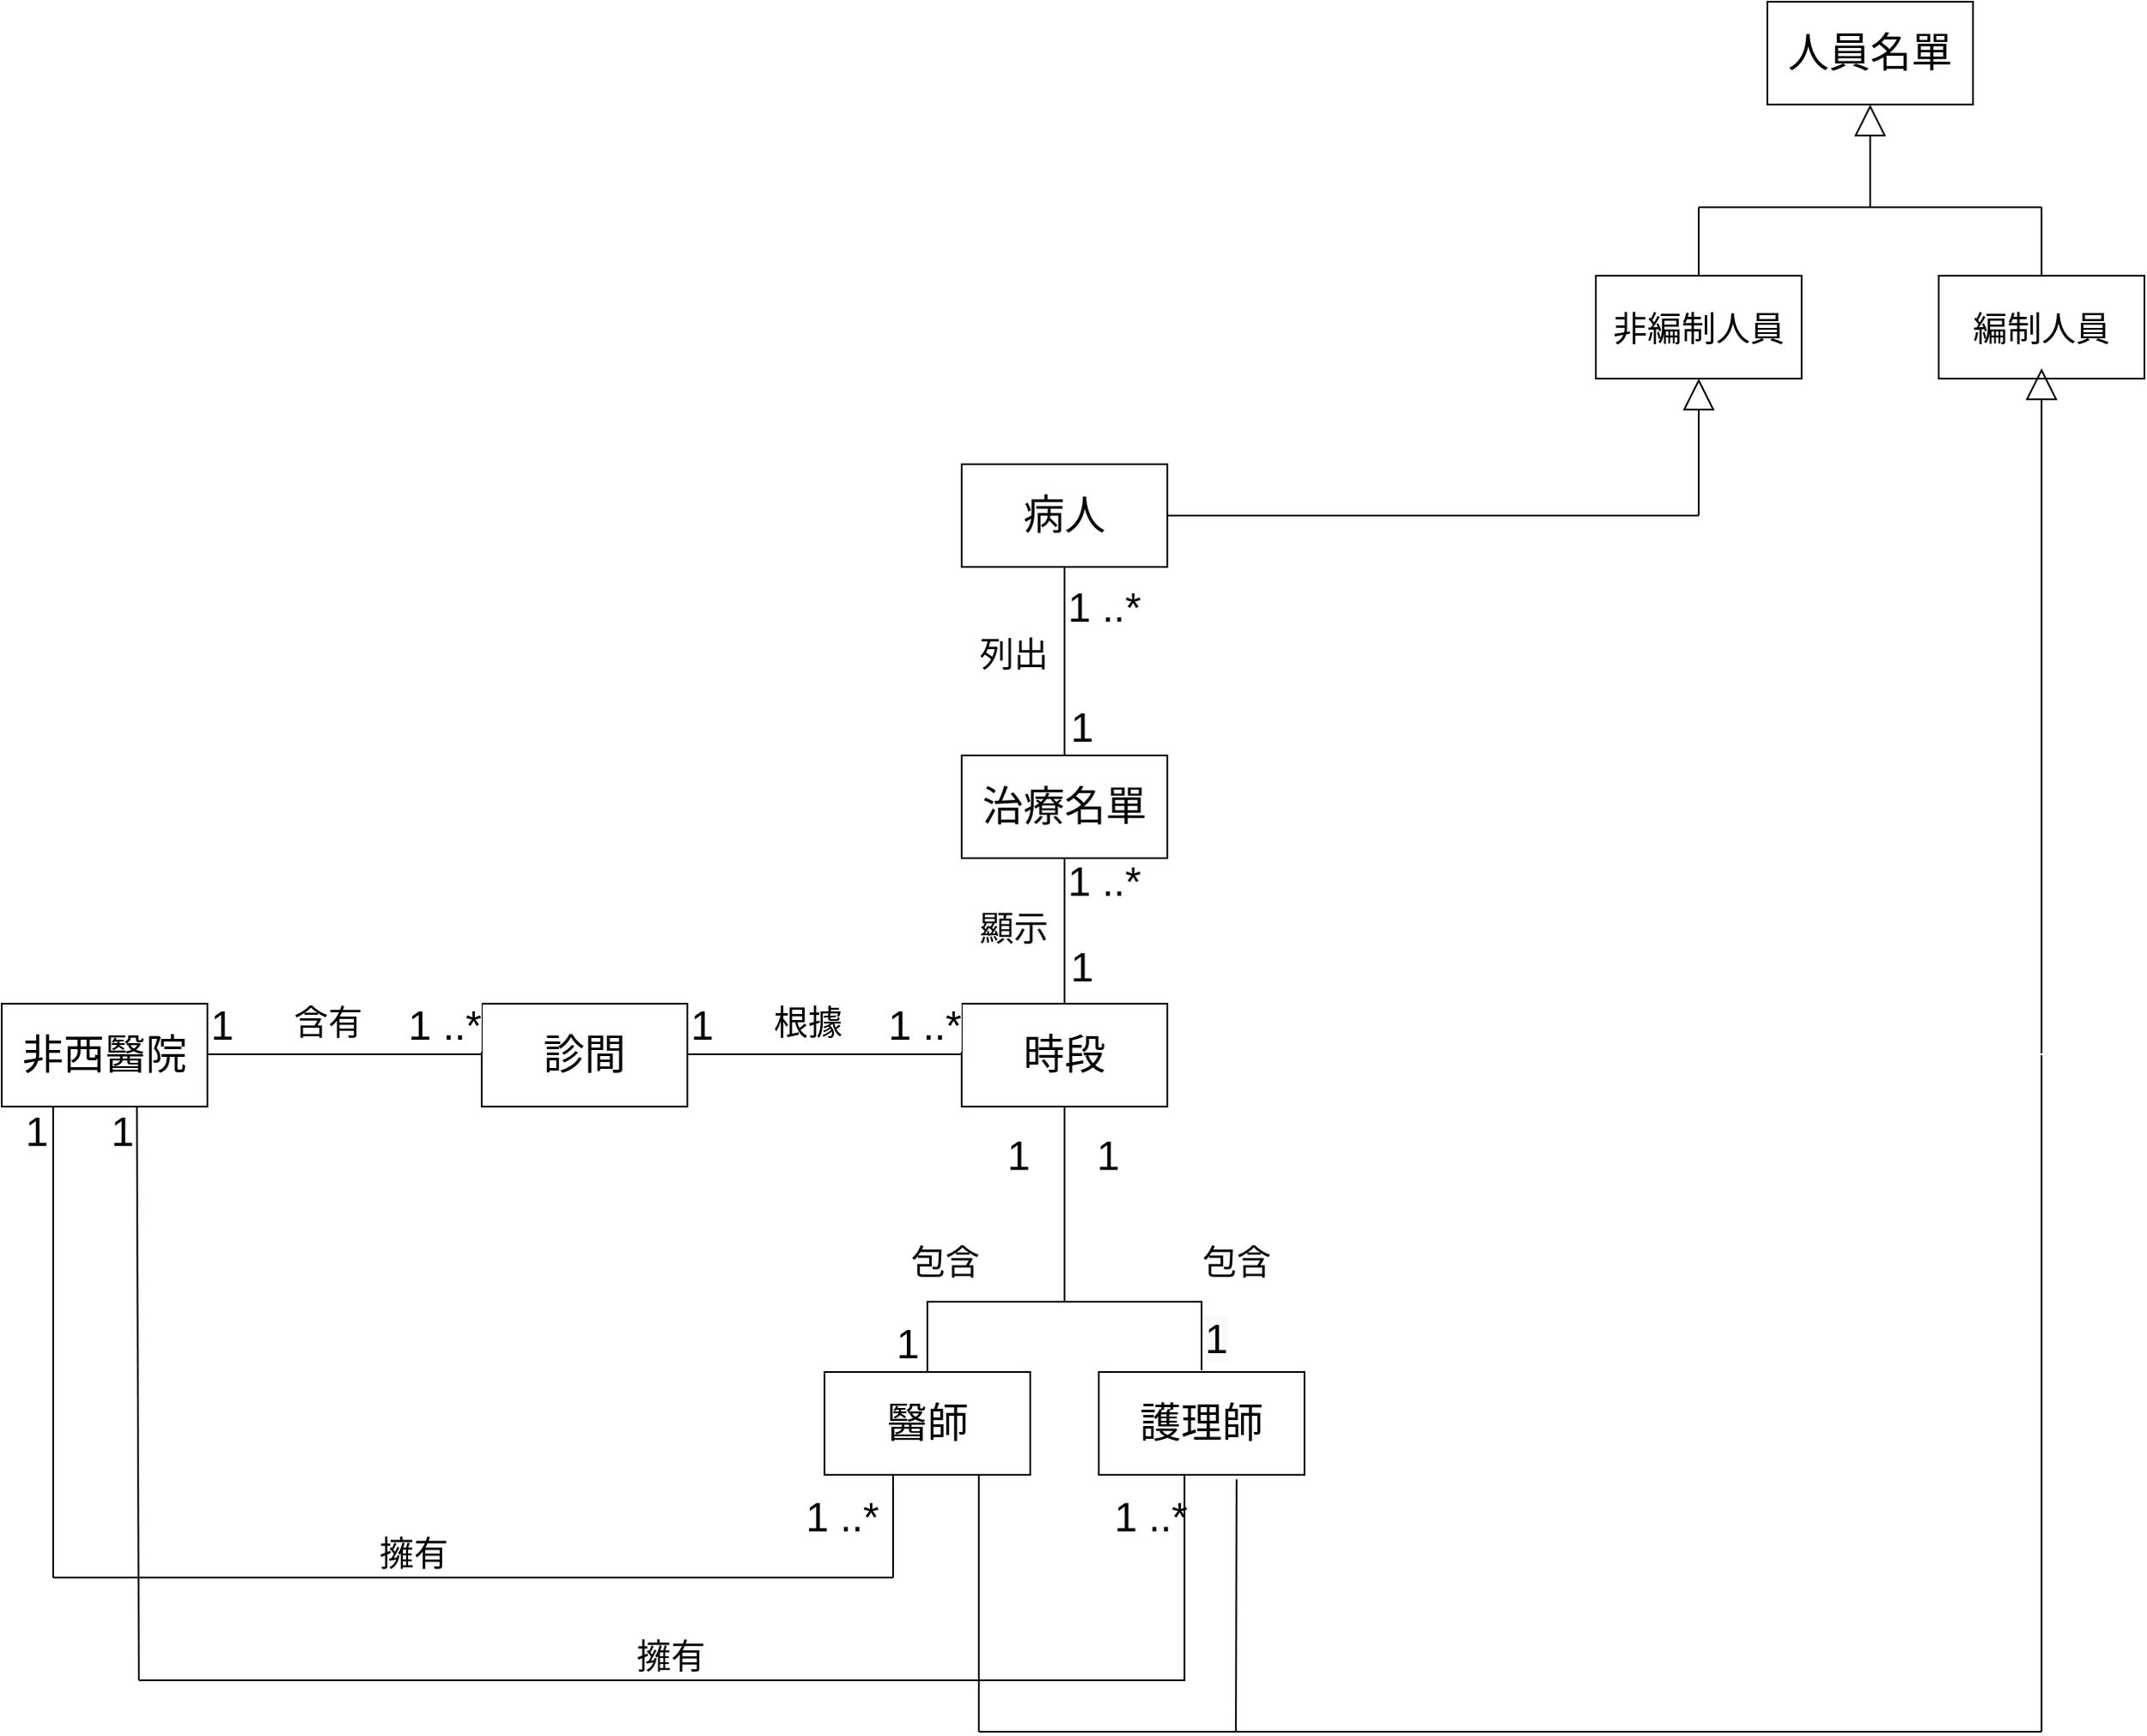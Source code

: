 <mxfile version="17.1.3" type="device"><diagram id="oKyxzHDayaN0CAhAsXDF" name="非西醫院領域模型"><mxGraphModel dx="1038" dy="2909" grid="1" gridSize="10" guides="1" tooltips="1" connect="1" arrows="1" fold="1" page="1" pageScale="1" pageWidth="827" pageHeight="1169" math="0" shadow="0"><root><mxCell id="0"/><mxCell id="1" parent="0"/><mxCell id="TfGF1paP6LEiFszKIr8o-1" value="非西醫院" style="rounded=0;whiteSpace=wrap;html=1;fontSize=24;" parent="1" vertex="1"><mxGeometry y="-675" width="120" height="60" as="geometry"/></mxCell><mxCell id="TfGF1paP6LEiFszKIr8o-2" value="診間" style="rounded=0;whiteSpace=wrap;html=1;fontSize=24;" parent="1" vertex="1"><mxGeometry x="280" y="-675" width="120" height="60" as="geometry"/></mxCell><mxCell id="TfGF1paP6LEiFszKIr8o-3" value="時段" style="rounded=0;whiteSpace=wrap;html=1;fontSize=24;" parent="1" vertex="1"><mxGeometry x="560" y="-675" width="120" height="60" as="geometry"/></mxCell><mxCell id="TfGF1paP6LEiFszKIr8o-4" value="醫師" style="rounded=0;whiteSpace=wrap;html=1;fontSize=24;" parent="1" vertex="1"><mxGeometry x="480" y="-460" width="120" height="60" as="geometry"/></mxCell><mxCell id="TfGF1paP6LEiFszKIr8o-5" value="" style="endArrow=none;html=1;edgeStyle=orthogonalEdgeStyle;rounded=0;fontSize=24;" parent="1" edge="1"><mxGeometry relative="1" as="geometry"><mxPoint x="120" y="-645.5" as="sourcePoint"/><mxPoint x="280" y="-645.5" as="targetPoint"/></mxGeometry></mxCell><mxCell id="TfGF1paP6LEiFszKIr8o-6" value="1" style="edgeLabel;resizable=0;html=1;align=left;verticalAlign=bottom;fontSize=24;" parent="TfGF1paP6LEiFszKIr8o-5" connectable="0" vertex="1"><mxGeometry x="-1" relative="1" as="geometry"><mxPoint as="offset"/></mxGeometry></mxCell><mxCell id="TfGF1paP6LEiFszKIr8o-7" value="1 ..*" style="edgeLabel;resizable=0;html=1;align=right;verticalAlign=bottom;fontSize=24;" parent="TfGF1paP6LEiFszKIr8o-5" connectable="0" vertex="1"><mxGeometry x="1" relative="1" as="geometry"/></mxCell><mxCell id="TfGF1paP6LEiFszKIr8o-11" value="&lt;font style=&quot;font-size: 20px&quot;&gt;含有&lt;/font&gt;" style="text;html=1;align=center;verticalAlign=middle;resizable=0;points=[];autosize=1;strokeColor=none;fillColor=none;fontSize=24;" parent="1" vertex="1"><mxGeometry x="160" y="-685" width="60" height="40" as="geometry"/></mxCell><mxCell id="TfGF1paP6LEiFszKIr8o-13" value="" style="endArrow=none;html=1;edgeStyle=orthogonalEdgeStyle;rounded=0;fontSize=24;" parent="1" edge="1"><mxGeometry relative="1" as="geometry"><mxPoint x="400" y="-645.5" as="sourcePoint"/><mxPoint x="560" y="-645.5" as="targetPoint"/></mxGeometry></mxCell><mxCell id="TfGF1paP6LEiFszKIr8o-14" value="1" style="edgeLabel;resizable=0;html=1;align=left;verticalAlign=bottom;fontSize=24;" parent="TfGF1paP6LEiFszKIr8o-13" connectable="0" vertex="1"><mxGeometry x="-1" relative="1" as="geometry"/></mxCell><mxCell id="TfGF1paP6LEiFszKIr8o-15" value="1 ..*" style="edgeLabel;resizable=0;html=1;align=right;verticalAlign=bottom;fontSize=24;" parent="TfGF1paP6LEiFszKIr8o-13" connectable="0" vertex="1"><mxGeometry x="1" relative="1" as="geometry"/></mxCell><mxCell id="TfGF1paP6LEiFszKIr8o-16" value="&lt;font style=&quot;font-size: 20px&quot;&gt;根據&lt;/font&gt;" style="text;html=1;align=center;verticalAlign=middle;resizable=0;points=[];autosize=1;strokeColor=none;fillColor=none;fontSize=24;" parent="1" vertex="1"><mxGeometry x="440" y="-685" width="60" height="40" as="geometry"/></mxCell><mxCell id="bmkTfUbWn7uHFnj8pDqk-8" value="護理師" style="rounded=0;whiteSpace=wrap;html=1;fontSize=24;" parent="1" vertex="1"><mxGeometry x="640" y="-460" width="120" height="60" as="geometry"/></mxCell><mxCell id="bmkTfUbWn7uHFnj8pDqk-9" value="" style="endArrow=none;html=1;edgeStyle=orthogonalEdgeStyle;rounded=0;fontSize=24;exitX=0.5;exitY=0;exitDx=0;exitDy=0;entryX=0.5;entryY=1;entryDx=0;entryDy=0;" parent="1" source="TfGF1paP6LEiFszKIr8o-4" target="TfGF1paP6LEiFszKIr8o-3" edge="1"><mxGeometry relative="1" as="geometry"><mxPoint x="480" y="-391" as="sourcePoint"/><mxPoint x="620" y="-600" as="targetPoint"/><Array as="points"><mxPoint x="540" y="-501"/><mxPoint x="620" y="-501"/></Array></mxGeometry></mxCell><mxCell id="bmkTfUbWn7uHFnj8pDqk-10" value="1" style="edgeLabel;resizable=0;html=1;align=left;verticalAlign=bottom;fontSize=24;" parent="bmkTfUbWn7uHFnj8pDqk-9" connectable="0" vertex="1"><mxGeometry x="-1" relative="1" as="geometry"><mxPoint x="-20" as="offset"/></mxGeometry></mxCell><mxCell id="bmkTfUbWn7uHFnj8pDqk-11" value="1" style="edgeLabel;resizable=0;html=1;align=right;verticalAlign=bottom;fontSize=24;" parent="bmkTfUbWn7uHFnj8pDqk-9" connectable="0" vertex="1"><mxGeometry x="1" relative="1" as="geometry"><mxPoint x="-20" y="45" as="offset"/></mxGeometry></mxCell><mxCell id="bmkTfUbWn7uHFnj8pDqk-18" value="" style="endArrow=none;html=1;edgeStyle=orthogonalEdgeStyle;rounded=0;fontSize=24;entryX=0.5;entryY=0;entryDx=0;entryDy=0;exitX=0.5;exitY=1;exitDx=0;exitDy=0;" parent="1" source="bmkTfUbWn7uHFnj8pDqk-21" target="TfGF1paP6LEiFszKIr8o-3" edge="1"><mxGeometry relative="1" as="geometry"><mxPoint x="550" y="-720" as="sourcePoint"/><mxPoint x="710" y="-720" as="targetPoint"/></mxGeometry></mxCell><mxCell id="bmkTfUbWn7uHFnj8pDqk-19" value="&lt;span style=&quot;text-align: right&quot;&gt;1 ..*&lt;/span&gt;" style="edgeLabel;resizable=0;html=1;align=left;verticalAlign=bottom;fontSize=24;" parent="bmkTfUbWn7uHFnj8pDqk-18" connectable="0" vertex="1"><mxGeometry x="-1" relative="1" as="geometry"><mxPoint y="30" as="offset"/></mxGeometry></mxCell><mxCell id="bmkTfUbWn7uHFnj8pDqk-20" value="1" style="edgeLabel;resizable=0;html=1;align=right;verticalAlign=bottom;fontSize=24;" parent="bmkTfUbWn7uHFnj8pDqk-18" connectable="0" vertex="1"><mxGeometry x="1" relative="1" as="geometry"><mxPoint x="17" y="-5" as="offset"/></mxGeometry></mxCell><mxCell id="bmkTfUbWn7uHFnj8pDqk-21" value="治療名單" style="rounded=0;whiteSpace=wrap;html=1;fontSize=24;" parent="1" vertex="1"><mxGeometry x="560" y="-820" width="120" height="60" as="geometry"/></mxCell><mxCell id="bmkTfUbWn7uHFnj8pDqk-23" value="病人" style="rounded=0;whiteSpace=wrap;html=1;fontSize=24;" parent="1" vertex="1"><mxGeometry x="560" y="-990" width="120" height="60" as="geometry"/></mxCell><mxCell id="bmkTfUbWn7uHFnj8pDqk-30" value="" style="endArrow=none;html=1;edgeStyle=orthogonalEdgeStyle;rounded=0;fontSize=24;entryX=0.5;entryY=0;entryDx=0;entryDy=0;exitX=0.5;exitY=1;exitDx=0;exitDy=0;" parent="1" source="bmkTfUbWn7uHFnj8pDqk-23" target="bmkTfUbWn7uHFnj8pDqk-21" edge="1"><mxGeometry relative="1" as="geometry"><mxPoint x="550" y="-900" as="sourcePoint"/><mxPoint x="710" y="-900" as="targetPoint"/></mxGeometry></mxCell><mxCell id="bmkTfUbWn7uHFnj8pDqk-31" value="&lt;span style=&quot;text-align: right&quot;&gt;1 ..*&lt;/span&gt;" style="edgeLabel;resizable=0;html=1;align=left;verticalAlign=bottom;fontSize=24;" parent="bmkTfUbWn7uHFnj8pDqk-30" connectable="0" vertex="1"><mxGeometry x="-1" relative="1" as="geometry"><mxPoint y="40" as="offset"/></mxGeometry></mxCell><mxCell id="bmkTfUbWn7uHFnj8pDqk-32" value="1" style="edgeLabel;resizable=0;html=1;align=right;verticalAlign=bottom;fontSize=24;" parent="bmkTfUbWn7uHFnj8pDqk-30" connectable="0" vertex="1"><mxGeometry x="1" relative="1" as="geometry"><mxPoint x="17" as="offset"/></mxGeometry></mxCell><mxCell id="bmkTfUbWn7uHFnj8pDqk-33" value="人員名單" style="rounded=0;whiteSpace=wrap;html=1;fontSize=24;" parent="1" vertex="1"><mxGeometry x="1030" y="-1260" width="120" height="60" as="geometry"/></mxCell><mxCell id="bmkTfUbWn7uHFnj8pDqk-34" value="&lt;font style=&quot;font-size: 20px&quot;&gt;非編制人員&lt;/font&gt;" style="rounded=0;whiteSpace=wrap;html=1;fontSize=24;" parent="1" vertex="1"><mxGeometry x="930" y="-1100" width="120" height="60" as="geometry"/></mxCell><mxCell id="bmkTfUbWn7uHFnj8pDqk-35" value="&lt;font style=&quot;font-size: 20px&quot;&gt;編制人員&lt;/font&gt;" style="rounded=0;whiteSpace=wrap;html=1;fontSize=24;" parent="1" vertex="1"><mxGeometry x="1130" y="-1100" width="120" height="60" as="geometry"/></mxCell><mxCell id="bmkTfUbWn7uHFnj8pDqk-43" value="" style="endArrow=block;endSize=16;endFill=0;html=1;rounded=0;fontSize=20;entryX=0.5;entryY=1;entryDx=0;entryDy=0;" parent="1" target="bmkTfUbWn7uHFnj8pDqk-33" edge="1"><mxGeometry width="160" relative="1" as="geometry"><mxPoint x="1090" y="-1140" as="sourcePoint"/><mxPoint x="1090" y="-1170" as="targetPoint"/></mxGeometry></mxCell><mxCell id="bmkTfUbWn7uHFnj8pDqk-44" value="" style="endArrow=none;html=1;rounded=0;fontSize=20;" parent="1" edge="1"><mxGeometry width="50" height="50" relative="1" as="geometry"><mxPoint x="990" y="-1140" as="sourcePoint"/><mxPoint x="1190" y="-1140" as="targetPoint"/></mxGeometry></mxCell><mxCell id="bmkTfUbWn7uHFnj8pDqk-45" value="" style="endArrow=none;html=1;rounded=0;fontSize=20;exitX=0.5;exitY=0;exitDx=0;exitDy=0;" parent="1" source="bmkTfUbWn7uHFnj8pDqk-34" edge="1"><mxGeometry width="50" height="50" relative="1" as="geometry"><mxPoint x="950" y="-1090" as="sourcePoint"/><mxPoint x="990" y="-1140" as="targetPoint"/></mxGeometry></mxCell><mxCell id="bmkTfUbWn7uHFnj8pDqk-47" value="" style="endArrow=none;html=1;rounded=0;fontSize=20;exitX=0.5;exitY=0;exitDx=0;exitDy=0;" parent="1" source="bmkTfUbWn7uHFnj8pDqk-35" edge="1"><mxGeometry width="50" height="50" relative="1" as="geometry"><mxPoint x="1160" y="-1090" as="sourcePoint"/><mxPoint x="1190" y="-1140" as="targetPoint"/></mxGeometry></mxCell><mxCell id="bmkTfUbWn7uHFnj8pDqk-52" value="" style="endArrow=none;html=1;rounded=0;fontSize=20;" parent="1" edge="1"><mxGeometry width="50" height="50" relative="1" as="geometry"><mxPoint x="680" y="-960" as="sourcePoint"/><mxPoint x="990" y="-960" as="targetPoint"/></mxGeometry></mxCell><mxCell id="bmkTfUbWn7uHFnj8pDqk-53" value="" style="endArrow=block;endSize=16;endFill=0;html=1;rounded=0;fontSize=20;entryX=0.5;entryY=1;entryDx=0;entryDy=0;" parent="1" edge="1"><mxGeometry width="160" relative="1" as="geometry"><mxPoint x="1190" y="-646" as="sourcePoint"/><mxPoint x="1190" y="-1046" as="targetPoint"/></mxGeometry></mxCell><mxCell id="bmkTfUbWn7uHFnj8pDqk-54" value="" style="endArrow=block;endSize=16;endFill=0;html=1;rounded=0;fontSize=20;entryX=0.5;entryY=1;entryDx=0;entryDy=0;" parent="1" edge="1" target="bmkTfUbWn7uHFnj8pDqk-34"><mxGeometry width="160" relative="1" as="geometry"><mxPoint x="990" y="-960" as="sourcePoint"/><mxPoint x="1050" y="-960.5" as="targetPoint"/></mxGeometry></mxCell><mxCell id="bmkTfUbWn7uHFnj8pDqk-57" value="" style="endArrow=none;html=1;rounded=0;fontSize=20;" parent="1" edge="1"><mxGeometry width="50" height="50" relative="1" as="geometry"><mxPoint x="1190" y="-250" as="sourcePoint"/><mxPoint x="1190" y="-645" as="targetPoint"/><Array as="points"><mxPoint x="1190" y="-500"/></Array></mxGeometry></mxCell><mxCell id="bmkTfUbWn7uHFnj8pDqk-60" value="包含" style="text;html=1;align=center;verticalAlign=middle;resizable=0;points=[];autosize=1;strokeColor=none;fillColor=none;fontSize=20;" parent="1" vertex="1"><mxGeometry x="690" y="-540" width="60" height="30" as="geometry"/></mxCell><mxCell id="bmkTfUbWn7uHFnj8pDqk-61" value="包含" style="text;html=1;align=center;verticalAlign=middle;resizable=0;points=[];autosize=1;strokeColor=none;fillColor=none;fontSize=20;" parent="1" vertex="1"><mxGeometry x="520" y="-540" width="60" height="30" as="geometry"/></mxCell><mxCell id="bmkTfUbWn7uHFnj8pDqk-63" value="顯示" style="text;html=1;align=center;verticalAlign=middle;resizable=0;points=[];autosize=1;strokeColor=none;fillColor=none;fontSize=20;" parent="1" vertex="1"><mxGeometry x="560" y="-735" width="60" height="30" as="geometry"/></mxCell><mxCell id="bmkTfUbWn7uHFnj8pDqk-64" value="列出" style="text;html=1;align=center;verticalAlign=middle;resizable=0;points=[];autosize=1;strokeColor=none;fillColor=none;fontSize=20;" parent="1" vertex="1"><mxGeometry x="560" y="-895" width="60" height="30" as="geometry"/></mxCell><mxCell id="QIJZsG83hpmwUaP4tzla-6" value="" style="endArrow=none;html=1;rounded=0;exitX=0.5;exitY=0;exitDx=0;exitDy=0;" edge="1" parent="1"><mxGeometry width="50" height="50" relative="1" as="geometry"><mxPoint x="700" y="-461" as="sourcePoint"/><mxPoint x="620" y="-501" as="targetPoint"/><Array as="points"><mxPoint x="700" y="-501"/></Array></mxGeometry></mxCell><mxCell id="QIJZsG83hpmwUaP4tzla-7" value="&lt;span style=&quot;font-size: 24px&quot;&gt;1&lt;/span&gt;" style="text;html=1;align=center;verticalAlign=middle;resizable=0;points=[];autosize=1;strokeColor=none;fillColor=none;" vertex="1" parent="1"><mxGeometry x="630" y="-596" width="30" height="20" as="geometry"/></mxCell><mxCell id="QIJZsG83hpmwUaP4tzla-8" value="&lt;span style=&quot;color: rgb(0, 0, 0); font-family: helvetica; font-size: 24px; font-style: normal; font-weight: 400; letter-spacing: normal; text-align: center; text-indent: 0px; text-transform: none; word-spacing: 0px; background-color: rgb(248, 249, 250); display: inline; float: none;&quot;&gt;1&lt;/span&gt;" style="text;whiteSpace=wrap;html=1;fontSize=24;" vertex="1" parent="1"><mxGeometry x="700" y="-500" width="40" height="40" as="geometry"/></mxCell><mxCell id="QIJZsG83hpmwUaP4tzla-10" value="" style="endArrow=none;html=1;rounded=0;fontSize=24;" edge="1" parent="1"><mxGeometry width="50" height="50" relative="1" as="geometry"><mxPoint x="520" y="-340" as="sourcePoint"/><mxPoint x="520" y="-400" as="targetPoint"/></mxGeometry></mxCell><mxCell id="QIJZsG83hpmwUaP4tzla-11" value="" style="endArrow=none;html=1;rounded=0;fontSize=24;" edge="1" parent="1"><mxGeometry width="50" height="50" relative="1" as="geometry"><mxPoint x="670" y="-280" as="sourcePoint"/><mxPoint x="690" y="-400" as="targetPoint"/><Array as="points"><mxPoint x="690" y="-280"/><mxPoint x="690" y="-360"/></Array></mxGeometry></mxCell><mxCell id="QIJZsG83hpmwUaP4tzla-12" value="" style="endArrow=none;html=1;rounded=0;fontSize=24;entryX=0.25;entryY=1;entryDx=0;entryDy=0;" edge="1" parent="1" target="TfGF1paP6LEiFszKIr8o-1"><mxGeometry width="50" height="50" relative="1" as="geometry"><mxPoint x="30" y="-340" as="sourcePoint"/><mxPoint x="30" y="-610" as="targetPoint"/></mxGeometry></mxCell><mxCell id="QIJZsG83hpmwUaP4tzla-13" value="" style="endArrow=none;html=1;rounded=0;fontSize=24;" edge="1" parent="1"><mxGeometry width="50" height="50" relative="1" as="geometry"><mxPoint x="520" y="-340" as="sourcePoint"/><mxPoint x="30" y="-340" as="targetPoint"/></mxGeometry></mxCell><mxCell id="QIJZsG83hpmwUaP4tzla-14" value="" style="endArrow=none;html=1;rounded=0;fontSize=24;entryX=0.657;entryY=1;entryDx=0;entryDy=0;entryPerimeter=0;" edge="1" parent="1" target="TfGF1paP6LEiFszKIr8o-1"><mxGeometry width="50" height="50" relative="1" as="geometry"><mxPoint x="80" y="-280" as="sourcePoint"/><mxPoint x="140" y="-550" as="targetPoint"/></mxGeometry></mxCell><mxCell id="QIJZsG83hpmwUaP4tzla-15" value="" style="endArrow=none;html=1;rounded=0;fontSize=24;" edge="1" parent="1"><mxGeometry width="50" height="50" relative="1" as="geometry"><mxPoint x="690" y="-280" as="sourcePoint"/><mxPoint x="80" y="-280" as="targetPoint"/></mxGeometry></mxCell><mxCell id="QIJZsG83hpmwUaP4tzla-16" value="1 ..*" style="text;html=1;align=center;verticalAlign=middle;resizable=0;points=[];autosize=1;strokeColor=none;fillColor=none;fontSize=24;" vertex="1" parent="1"><mxGeometry x="640" y="-390" width="60" height="30" as="geometry"/></mxCell><mxCell id="QIJZsG83hpmwUaP4tzla-19" value="1 ..*" style="text;html=1;align=center;verticalAlign=middle;resizable=0;points=[];autosize=1;strokeColor=none;fillColor=none;fontSize=24;" vertex="1" parent="1"><mxGeometry x="460" y="-390" width="60" height="30" as="geometry"/></mxCell><mxCell id="QIJZsG83hpmwUaP4tzla-20" value="1" style="text;html=1;align=center;verticalAlign=middle;resizable=0;points=[];autosize=1;strokeColor=none;fillColor=none;fontSize=24;" vertex="1" parent="1"><mxGeometry x="5" y="-615" width="30" height="30" as="geometry"/></mxCell><mxCell id="QIJZsG83hpmwUaP4tzla-21" value="1" style="text;html=1;align=center;verticalAlign=middle;resizable=0;points=[];autosize=1;strokeColor=none;fillColor=none;fontSize=24;" vertex="1" parent="1"><mxGeometry x="55" y="-615" width="30" height="30" as="geometry"/></mxCell><mxCell id="QIJZsG83hpmwUaP4tzla-22" value="&lt;font style=&quot;font-size: 20px&quot;&gt;擁有&lt;/font&gt;" style="text;html=1;align=center;verticalAlign=middle;resizable=0;points=[];autosize=1;strokeColor=none;fillColor=none;fontSize=24;" vertex="1" parent="1"><mxGeometry x="210" y="-375" width="60" height="40" as="geometry"/></mxCell><mxCell id="QIJZsG83hpmwUaP4tzla-23" value="&lt;font style=&quot;font-size: 20px&quot;&gt;擁有&lt;/font&gt;" style="text;html=1;align=center;verticalAlign=middle;resizable=0;points=[];autosize=1;strokeColor=none;fillColor=none;fontSize=24;" vertex="1" parent="1"><mxGeometry x="360" y="-315" width="60" height="40" as="geometry"/></mxCell><mxCell id="QIJZsG83hpmwUaP4tzla-24" value="" style="endArrow=none;html=1;rounded=0;fontSize=24;entryX=0.75;entryY=1;entryDx=0;entryDy=0;" edge="1" parent="1" target="TfGF1paP6LEiFszKIr8o-4"><mxGeometry width="50" height="50" relative="1" as="geometry"><mxPoint x="570" y="-250" as="sourcePoint"/><mxPoint x="600" y="-400" as="targetPoint"/></mxGeometry></mxCell><mxCell id="QIJZsG83hpmwUaP4tzla-25" value="" style="endArrow=none;html=1;rounded=0;fontSize=24;" edge="1" parent="1"><mxGeometry width="50" height="50" relative="1" as="geometry"><mxPoint x="570" y="-250" as="sourcePoint"/><mxPoint x="1190" y="-250" as="targetPoint"/></mxGeometry></mxCell><mxCell id="QIJZsG83hpmwUaP4tzla-26" value="" style="endArrow=none;html=1;rounded=0;fontSize=24;entryX=0.67;entryY=1.043;entryDx=0;entryDy=0;entryPerimeter=0;" edge="1" parent="1" target="bmkTfUbWn7uHFnj8pDqk-8"><mxGeometry width="50" height="50" relative="1" as="geometry"><mxPoint x="720" y="-250" as="sourcePoint"/><mxPoint x="770" y="-380" as="targetPoint"/></mxGeometry></mxCell></root></mxGraphModel></diagram></mxfile>